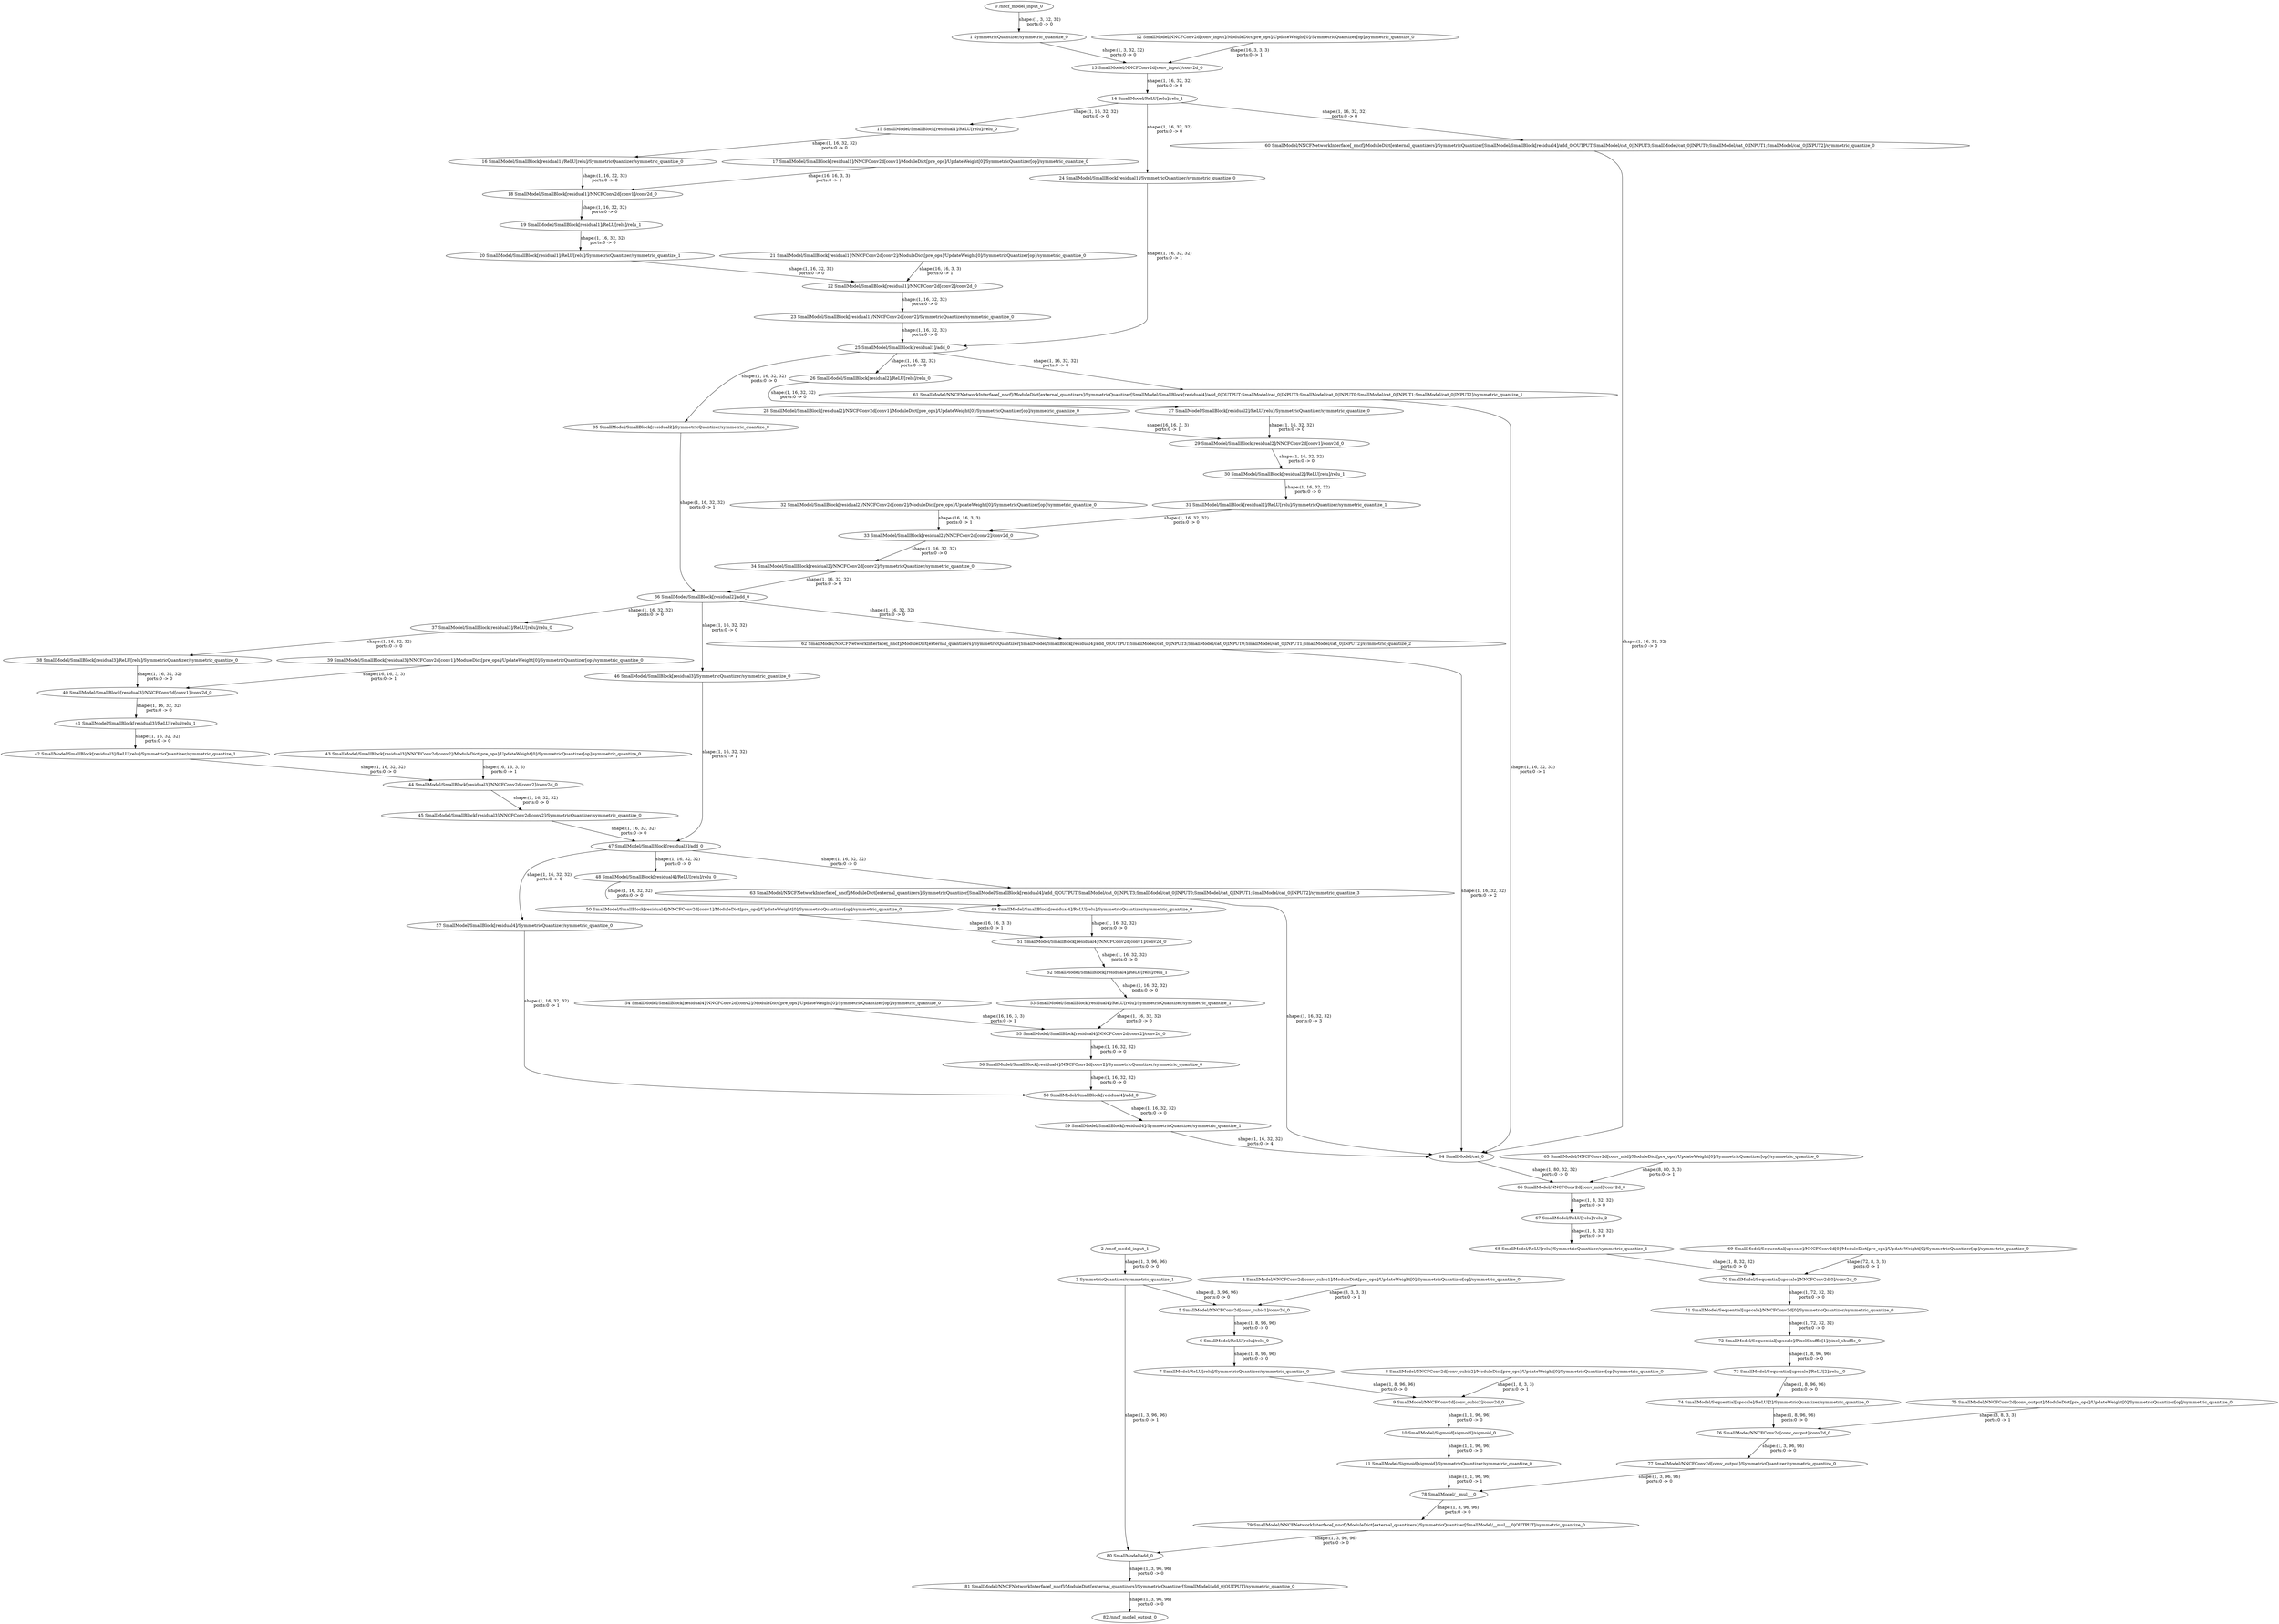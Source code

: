 strict digraph  {
"0 /nncf_model_input_0" [id=0, type=nncf_model_input];
"1 SymmetricQuantizer/symmetric_quantize_0" [id=1, type=symmetric_quantize];
"2 /nncf_model_input_1" [id=2, type=nncf_model_input];
"3 SymmetricQuantizer/symmetric_quantize_1" [id=3, type=symmetric_quantize];
"4 SmallModel/NNCFConv2d[conv_cubic1]/ModuleDict[pre_ops]/UpdateWeight[0]/SymmetricQuantizer[op]/symmetric_quantize_0" [id=4, type=symmetric_quantize];
"5 SmallModel/NNCFConv2d[conv_cubic1]/conv2d_0" [id=5, type=conv2d];
"6 SmallModel/ReLU[relu]/relu_0" [id=6, type=relu];
"7 SmallModel/ReLU[relu]/SymmetricQuantizer/symmetric_quantize_0" [id=7, type=symmetric_quantize];
"8 SmallModel/NNCFConv2d[conv_cubic2]/ModuleDict[pre_ops]/UpdateWeight[0]/SymmetricQuantizer[op]/symmetric_quantize_0" [id=8, type=symmetric_quantize];
"9 SmallModel/NNCFConv2d[conv_cubic2]/conv2d_0" [id=9, type=conv2d];
"10 SmallModel/Sigmoid[sigmoid]/sigmoid_0" [id=10, type=sigmoid];
"11 SmallModel/Sigmoid[sigmoid]/SymmetricQuantizer/symmetric_quantize_0" [id=11, type=symmetric_quantize];
"12 SmallModel/NNCFConv2d[conv_input]/ModuleDict[pre_ops]/UpdateWeight[0]/SymmetricQuantizer[op]/symmetric_quantize_0" [id=12, type=symmetric_quantize];
"13 SmallModel/NNCFConv2d[conv_input]/conv2d_0" [id=13, type=conv2d];
"14 SmallModel/ReLU[relu]/relu_1" [id=14, type=relu];
"15 SmallModel/SmallBlock[residual1]/ReLU[relu]/relu_0" [id=15, type=relu];
"16 SmallModel/SmallBlock[residual1]/ReLU[relu]/SymmetricQuantizer/symmetric_quantize_0" [id=16, type=symmetric_quantize];
"17 SmallModel/SmallBlock[residual1]/NNCFConv2d[conv1]/ModuleDict[pre_ops]/UpdateWeight[0]/SymmetricQuantizer[op]/symmetric_quantize_0" [id=17, type=symmetric_quantize];
"18 SmallModel/SmallBlock[residual1]/NNCFConv2d[conv1]/conv2d_0" [id=18, type=conv2d];
"19 SmallModel/SmallBlock[residual1]/ReLU[relu]/relu_1" [id=19, type=relu];
"20 SmallModel/SmallBlock[residual1]/ReLU[relu]/SymmetricQuantizer/symmetric_quantize_1" [id=20, type=symmetric_quantize];
"21 SmallModel/SmallBlock[residual1]/NNCFConv2d[conv2]/ModuleDict[pre_ops]/UpdateWeight[0]/SymmetricQuantizer[op]/symmetric_quantize_0" [id=21, type=symmetric_quantize];
"22 SmallModel/SmallBlock[residual1]/NNCFConv2d[conv2]/conv2d_0" [id=22, type=conv2d];
"23 SmallModel/SmallBlock[residual1]/NNCFConv2d[conv2]/SymmetricQuantizer/symmetric_quantize_0" [id=23, type=symmetric_quantize];
"24 SmallModel/SmallBlock[residual1]/SymmetricQuantizer/symmetric_quantize_0" [id=24, type=symmetric_quantize];
"25 SmallModel/SmallBlock[residual1]/add_0" [id=25, type=add];
"26 SmallModel/SmallBlock[residual2]/ReLU[relu]/relu_0" [id=26, type=relu];
"27 SmallModel/SmallBlock[residual2]/ReLU[relu]/SymmetricQuantizer/symmetric_quantize_0" [id=27, type=symmetric_quantize];
"28 SmallModel/SmallBlock[residual2]/NNCFConv2d[conv1]/ModuleDict[pre_ops]/UpdateWeight[0]/SymmetricQuantizer[op]/symmetric_quantize_0" [id=28, type=symmetric_quantize];
"29 SmallModel/SmallBlock[residual2]/NNCFConv2d[conv1]/conv2d_0" [id=29, type=conv2d];
"30 SmallModel/SmallBlock[residual2]/ReLU[relu]/relu_1" [id=30, type=relu];
"31 SmallModel/SmallBlock[residual2]/ReLU[relu]/SymmetricQuantizer/symmetric_quantize_1" [id=31, type=symmetric_quantize];
"32 SmallModel/SmallBlock[residual2]/NNCFConv2d[conv2]/ModuleDict[pre_ops]/UpdateWeight[0]/SymmetricQuantizer[op]/symmetric_quantize_0" [id=32, type=symmetric_quantize];
"33 SmallModel/SmallBlock[residual2]/NNCFConv2d[conv2]/conv2d_0" [id=33, type=conv2d];
"34 SmallModel/SmallBlock[residual2]/NNCFConv2d[conv2]/SymmetricQuantizer/symmetric_quantize_0" [id=34, type=symmetric_quantize];
"35 SmallModel/SmallBlock[residual2]/SymmetricQuantizer/symmetric_quantize_0" [id=35, type=symmetric_quantize];
"36 SmallModel/SmallBlock[residual2]/add_0" [id=36, type=add];
"37 SmallModel/SmallBlock[residual3]/ReLU[relu]/relu_0" [id=37, type=relu];
"38 SmallModel/SmallBlock[residual3]/ReLU[relu]/SymmetricQuantizer/symmetric_quantize_0" [id=38, type=symmetric_quantize];
"39 SmallModel/SmallBlock[residual3]/NNCFConv2d[conv1]/ModuleDict[pre_ops]/UpdateWeight[0]/SymmetricQuantizer[op]/symmetric_quantize_0" [id=39, type=symmetric_quantize];
"40 SmallModel/SmallBlock[residual3]/NNCFConv2d[conv1]/conv2d_0" [id=40, type=conv2d];
"41 SmallModel/SmallBlock[residual3]/ReLU[relu]/relu_1" [id=41, type=relu];
"42 SmallModel/SmallBlock[residual3]/ReLU[relu]/SymmetricQuantizer/symmetric_quantize_1" [id=42, type=symmetric_quantize];
"43 SmallModel/SmallBlock[residual3]/NNCFConv2d[conv2]/ModuleDict[pre_ops]/UpdateWeight[0]/SymmetricQuantizer[op]/symmetric_quantize_0" [id=43, type=symmetric_quantize];
"44 SmallModel/SmallBlock[residual3]/NNCFConv2d[conv2]/conv2d_0" [id=44, type=conv2d];
"45 SmallModel/SmallBlock[residual3]/NNCFConv2d[conv2]/SymmetricQuantizer/symmetric_quantize_0" [id=45, type=symmetric_quantize];
"46 SmallModel/SmallBlock[residual3]/SymmetricQuantizer/symmetric_quantize_0" [id=46, type=symmetric_quantize];
"47 SmallModel/SmallBlock[residual3]/add_0" [id=47, type=add];
"48 SmallModel/SmallBlock[residual4]/ReLU[relu]/relu_0" [id=48, type=relu];
"49 SmallModel/SmallBlock[residual4]/ReLU[relu]/SymmetricQuantizer/symmetric_quantize_0" [id=49, type=symmetric_quantize];
"50 SmallModel/SmallBlock[residual4]/NNCFConv2d[conv1]/ModuleDict[pre_ops]/UpdateWeight[0]/SymmetricQuantizer[op]/symmetric_quantize_0" [id=50, type=symmetric_quantize];
"51 SmallModel/SmallBlock[residual4]/NNCFConv2d[conv1]/conv2d_0" [id=51, type=conv2d];
"52 SmallModel/SmallBlock[residual4]/ReLU[relu]/relu_1" [id=52, type=relu];
"53 SmallModel/SmallBlock[residual4]/ReLU[relu]/SymmetricQuantizer/symmetric_quantize_1" [id=53, type=symmetric_quantize];
"54 SmallModel/SmallBlock[residual4]/NNCFConv2d[conv2]/ModuleDict[pre_ops]/UpdateWeight[0]/SymmetricQuantizer[op]/symmetric_quantize_0" [id=54, type=symmetric_quantize];
"55 SmallModel/SmallBlock[residual4]/NNCFConv2d[conv2]/conv2d_0" [id=55, type=conv2d];
"56 SmallModel/SmallBlock[residual4]/NNCFConv2d[conv2]/SymmetricQuantizer/symmetric_quantize_0" [id=56, type=symmetric_quantize];
"57 SmallModel/SmallBlock[residual4]/SymmetricQuantizer/symmetric_quantize_0" [id=57, type=symmetric_quantize];
"58 SmallModel/SmallBlock[residual4]/add_0" [id=58, type=add];
"59 SmallModel/SmallBlock[residual4]/SymmetricQuantizer/symmetric_quantize_1" [id=59, type=symmetric_quantize];
"60 SmallModel/NNCFNetworkInterface[_nncf]/ModuleDict[external_quantizers]/SymmetricQuantizer[SmallModel/SmallBlock[residual4]/add_0|OUTPUT;SmallModel/cat_0|INPUT3;SmallModel/cat_0|INPUT0;SmallModel/cat_0|INPUT1;SmallModel/cat_0|INPUT2]/symmetric_quantize_0" [id=60, type=symmetric_quantize];
"61 SmallModel/NNCFNetworkInterface[_nncf]/ModuleDict[external_quantizers]/SymmetricQuantizer[SmallModel/SmallBlock[residual4]/add_0|OUTPUT;SmallModel/cat_0|INPUT3;SmallModel/cat_0|INPUT0;SmallModel/cat_0|INPUT1;SmallModel/cat_0|INPUT2]/symmetric_quantize_1" [id=61, type=symmetric_quantize];
"62 SmallModel/NNCFNetworkInterface[_nncf]/ModuleDict[external_quantizers]/SymmetricQuantizer[SmallModel/SmallBlock[residual4]/add_0|OUTPUT;SmallModel/cat_0|INPUT3;SmallModel/cat_0|INPUT0;SmallModel/cat_0|INPUT1;SmallModel/cat_0|INPUT2]/symmetric_quantize_2" [id=62, type=symmetric_quantize];
"63 SmallModel/NNCFNetworkInterface[_nncf]/ModuleDict[external_quantizers]/SymmetricQuantizer[SmallModel/SmallBlock[residual4]/add_0|OUTPUT;SmallModel/cat_0|INPUT3;SmallModel/cat_0|INPUT0;SmallModel/cat_0|INPUT1;SmallModel/cat_0|INPUT2]/symmetric_quantize_3" [id=63, type=symmetric_quantize];
"64 SmallModel/cat_0" [id=64, type=cat];
"65 SmallModel/NNCFConv2d[conv_mid]/ModuleDict[pre_ops]/UpdateWeight[0]/SymmetricQuantizer[op]/symmetric_quantize_0" [id=65, type=symmetric_quantize];
"66 SmallModel/NNCFConv2d[conv_mid]/conv2d_0" [id=66, type=conv2d];
"67 SmallModel/ReLU[relu]/relu_2" [id=67, type=relu];
"68 SmallModel/ReLU[relu]/SymmetricQuantizer/symmetric_quantize_1" [id=68, type=symmetric_quantize];
"69 SmallModel/Sequential[upscale]/NNCFConv2d[0]/ModuleDict[pre_ops]/UpdateWeight[0]/SymmetricQuantizer[op]/symmetric_quantize_0" [id=69, type=symmetric_quantize];
"70 SmallModel/Sequential[upscale]/NNCFConv2d[0]/conv2d_0" [id=70, type=conv2d];
"71 SmallModel/Sequential[upscale]/NNCFConv2d[0]/SymmetricQuantizer/symmetric_quantize_0" [id=71, type=symmetric_quantize];
"72 SmallModel/Sequential[upscale]/PixelShuffle[1]/pixel_shuffle_0" [id=72, type=pixel_shuffle];
"73 SmallModel/Sequential[upscale]/ReLU[2]/relu__0" [id=73, type=relu_];
"74 SmallModel/Sequential[upscale]/ReLU[2]/SymmetricQuantizer/symmetric_quantize_0" [id=74, type=symmetric_quantize];
"75 SmallModel/NNCFConv2d[conv_output]/ModuleDict[pre_ops]/UpdateWeight[0]/SymmetricQuantizer[op]/symmetric_quantize_0" [id=75, type=symmetric_quantize];
"76 SmallModel/NNCFConv2d[conv_output]/conv2d_0" [id=76, type=conv2d];
"77 SmallModel/NNCFConv2d[conv_output]/SymmetricQuantizer/symmetric_quantize_0" [id=77, type=symmetric_quantize];
"78 SmallModel/__mul___0" [id=78, type=__mul__];
"79 SmallModel/NNCFNetworkInterface[_nncf]/ModuleDict[external_quantizers]/SymmetricQuantizer[SmallModel/__mul___0|OUTPUT]/symmetric_quantize_0" [id=79, type=symmetric_quantize];
"80 SmallModel/add_0" [id=80, type=add];
"81 SmallModel/NNCFNetworkInterface[_nncf]/ModuleDict[external_quantizers]/SymmetricQuantizer[SmallModel/add_0|OUTPUT]/symmetric_quantize_0" [id=81, type=symmetric_quantize];
"82 /nncf_model_output_0" [id=82, type=nncf_model_output];
"0 /nncf_model_input_0" -> "1 SymmetricQuantizer/symmetric_quantize_0"  [label="shape:(1, 3, 32, 32)\nports:0 -> 0", style=solid];
"1 SymmetricQuantizer/symmetric_quantize_0" -> "13 SmallModel/NNCFConv2d[conv_input]/conv2d_0"  [label="shape:(1, 3, 32, 32)\nports:0 -> 0", style=solid];
"2 /nncf_model_input_1" -> "3 SymmetricQuantizer/symmetric_quantize_1"  [label="shape:(1, 3, 96, 96)\nports:0 -> 0", style=solid];
"3 SymmetricQuantizer/symmetric_quantize_1" -> "5 SmallModel/NNCFConv2d[conv_cubic1]/conv2d_0"  [label="shape:(1, 3, 96, 96)\nports:0 -> 0", style=solid];
"3 SymmetricQuantizer/symmetric_quantize_1" -> "80 SmallModel/add_0"  [label="shape:(1, 3, 96, 96)\nports:0 -> 1", style=solid];
"4 SmallModel/NNCFConv2d[conv_cubic1]/ModuleDict[pre_ops]/UpdateWeight[0]/SymmetricQuantizer[op]/symmetric_quantize_0" -> "5 SmallModel/NNCFConv2d[conv_cubic1]/conv2d_0"  [label="shape:(8, 3, 3, 3)\nports:0 -> 1", style=solid];
"5 SmallModel/NNCFConv2d[conv_cubic1]/conv2d_0" -> "6 SmallModel/ReLU[relu]/relu_0"  [label="shape:(1, 8, 96, 96)\nports:0 -> 0", style=solid];
"6 SmallModel/ReLU[relu]/relu_0" -> "7 SmallModel/ReLU[relu]/SymmetricQuantizer/symmetric_quantize_0"  [label="shape:(1, 8, 96, 96)\nports:0 -> 0", style=solid];
"7 SmallModel/ReLU[relu]/SymmetricQuantizer/symmetric_quantize_0" -> "9 SmallModel/NNCFConv2d[conv_cubic2]/conv2d_0"  [label="shape:(1, 8, 96, 96)\nports:0 -> 0", style=solid];
"8 SmallModel/NNCFConv2d[conv_cubic2]/ModuleDict[pre_ops]/UpdateWeight[0]/SymmetricQuantizer[op]/symmetric_quantize_0" -> "9 SmallModel/NNCFConv2d[conv_cubic2]/conv2d_0"  [label="shape:(1, 8, 3, 3)\nports:0 -> 1", style=solid];
"9 SmallModel/NNCFConv2d[conv_cubic2]/conv2d_0" -> "10 SmallModel/Sigmoid[sigmoid]/sigmoid_0"  [label="shape:(1, 1, 96, 96)\nports:0 -> 0", style=solid];
"10 SmallModel/Sigmoid[sigmoid]/sigmoid_0" -> "11 SmallModel/Sigmoid[sigmoid]/SymmetricQuantizer/symmetric_quantize_0"  [label="shape:(1, 1, 96, 96)\nports:0 -> 0", style=solid];
"11 SmallModel/Sigmoid[sigmoid]/SymmetricQuantizer/symmetric_quantize_0" -> "78 SmallModel/__mul___0"  [label="shape:(1, 1, 96, 96)\nports:0 -> 1", style=solid];
"12 SmallModel/NNCFConv2d[conv_input]/ModuleDict[pre_ops]/UpdateWeight[0]/SymmetricQuantizer[op]/symmetric_quantize_0" -> "13 SmallModel/NNCFConv2d[conv_input]/conv2d_0"  [label="shape:(16, 3, 3, 3)\nports:0 -> 1", style=solid];
"13 SmallModel/NNCFConv2d[conv_input]/conv2d_0" -> "14 SmallModel/ReLU[relu]/relu_1"  [label="shape:(1, 16, 32, 32)\nports:0 -> 0", style=solid];
"14 SmallModel/ReLU[relu]/relu_1" -> "15 SmallModel/SmallBlock[residual1]/ReLU[relu]/relu_0"  [label="shape:(1, 16, 32, 32)\nports:0 -> 0", style=solid];
"14 SmallModel/ReLU[relu]/relu_1" -> "24 SmallModel/SmallBlock[residual1]/SymmetricQuantizer/symmetric_quantize_0"  [label="shape:(1, 16, 32, 32)\nports:0 -> 0", style=solid];
"14 SmallModel/ReLU[relu]/relu_1" -> "60 SmallModel/NNCFNetworkInterface[_nncf]/ModuleDict[external_quantizers]/SymmetricQuantizer[SmallModel/SmallBlock[residual4]/add_0|OUTPUT;SmallModel/cat_0|INPUT3;SmallModel/cat_0|INPUT0;SmallModel/cat_0|INPUT1;SmallModel/cat_0|INPUT2]/symmetric_quantize_0"  [label="shape:(1, 16, 32, 32)\nports:0 -> 0", style=solid];
"15 SmallModel/SmallBlock[residual1]/ReLU[relu]/relu_0" -> "16 SmallModel/SmallBlock[residual1]/ReLU[relu]/SymmetricQuantizer/symmetric_quantize_0"  [label="shape:(1, 16, 32, 32)\nports:0 -> 0", style=solid];
"16 SmallModel/SmallBlock[residual1]/ReLU[relu]/SymmetricQuantizer/symmetric_quantize_0" -> "18 SmallModel/SmallBlock[residual1]/NNCFConv2d[conv1]/conv2d_0"  [label="shape:(1, 16, 32, 32)\nports:0 -> 0", style=solid];
"17 SmallModel/SmallBlock[residual1]/NNCFConv2d[conv1]/ModuleDict[pre_ops]/UpdateWeight[0]/SymmetricQuantizer[op]/symmetric_quantize_0" -> "18 SmallModel/SmallBlock[residual1]/NNCFConv2d[conv1]/conv2d_0"  [label="shape:(16, 16, 3, 3)\nports:0 -> 1", style=solid];
"18 SmallModel/SmallBlock[residual1]/NNCFConv2d[conv1]/conv2d_0" -> "19 SmallModel/SmallBlock[residual1]/ReLU[relu]/relu_1"  [label="shape:(1, 16, 32, 32)\nports:0 -> 0", style=solid];
"19 SmallModel/SmallBlock[residual1]/ReLU[relu]/relu_1" -> "20 SmallModel/SmallBlock[residual1]/ReLU[relu]/SymmetricQuantizer/symmetric_quantize_1"  [label="shape:(1, 16, 32, 32)\nports:0 -> 0", style=solid];
"20 SmallModel/SmallBlock[residual1]/ReLU[relu]/SymmetricQuantizer/symmetric_quantize_1" -> "22 SmallModel/SmallBlock[residual1]/NNCFConv2d[conv2]/conv2d_0"  [label="shape:(1, 16, 32, 32)\nports:0 -> 0", style=solid];
"21 SmallModel/SmallBlock[residual1]/NNCFConv2d[conv2]/ModuleDict[pre_ops]/UpdateWeight[0]/SymmetricQuantizer[op]/symmetric_quantize_0" -> "22 SmallModel/SmallBlock[residual1]/NNCFConv2d[conv2]/conv2d_0"  [label="shape:(16, 16, 3, 3)\nports:0 -> 1", style=solid];
"22 SmallModel/SmallBlock[residual1]/NNCFConv2d[conv2]/conv2d_0" -> "23 SmallModel/SmallBlock[residual1]/NNCFConv2d[conv2]/SymmetricQuantizer/symmetric_quantize_0"  [label="shape:(1, 16, 32, 32)\nports:0 -> 0", style=solid];
"23 SmallModel/SmallBlock[residual1]/NNCFConv2d[conv2]/SymmetricQuantizer/symmetric_quantize_0" -> "25 SmallModel/SmallBlock[residual1]/add_0"  [label="shape:(1, 16, 32, 32)\nports:0 -> 0", style=solid];
"24 SmallModel/SmallBlock[residual1]/SymmetricQuantizer/symmetric_quantize_0" -> "25 SmallModel/SmallBlock[residual1]/add_0"  [label="shape:(1, 16, 32, 32)\nports:0 -> 1", style=solid];
"25 SmallModel/SmallBlock[residual1]/add_0" -> "26 SmallModel/SmallBlock[residual2]/ReLU[relu]/relu_0"  [label="shape:(1, 16, 32, 32)\nports:0 -> 0", style=solid];
"25 SmallModel/SmallBlock[residual1]/add_0" -> "35 SmallModel/SmallBlock[residual2]/SymmetricQuantizer/symmetric_quantize_0"  [label="shape:(1, 16, 32, 32)\nports:0 -> 0", style=solid];
"25 SmallModel/SmallBlock[residual1]/add_0" -> "61 SmallModel/NNCFNetworkInterface[_nncf]/ModuleDict[external_quantizers]/SymmetricQuantizer[SmallModel/SmallBlock[residual4]/add_0|OUTPUT;SmallModel/cat_0|INPUT3;SmallModel/cat_0|INPUT0;SmallModel/cat_0|INPUT1;SmallModel/cat_0|INPUT2]/symmetric_quantize_1"  [label="shape:(1, 16, 32, 32)\nports:0 -> 0", style=solid];
"26 SmallModel/SmallBlock[residual2]/ReLU[relu]/relu_0" -> "27 SmallModel/SmallBlock[residual2]/ReLU[relu]/SymmetricQuantizer/symmetric_quantize_0"  [label="shape:(1, 16, 32, 32)\nports:0 -> 0", style=solid];
"27 SmallModel/SmallBlock[residual2]/ReLU[relu]/SymmetricQuantizer/symmetric_quantize_0" -> "29 SmallModel/SmallBlock[residual2]/NNCFConv2d[conv1]/conv2d_0"  [label="shape:(1, 16, 32, 32)\nports:0 -> 0", style=solid];
"28 SmallModel/SmallBlock[residual2]/NNCFConv2d[conv1]/ModuleDict[pre_ops]/UpdateWeight[0]/SymmetricQuantizer[op]/symmetric_quantize_0" -> "29 SmallModel/SmallBlock[residual2]/NNCFConv2d[conv1]/conv2d_0"  [label="shape:(16, 16, 3, 3)\nports:0 -> 1", style=solid];
"29 SmallModel/SmallBlock[residual2]/NNCFConv2d[conv1]/conv2d_0" -> "30 SmallModel/SmallBlock[residual2]/ReLU[relu]/relu_1"  [label="shape:(1, 16, 32, 32)\nports:0 -> 0", style=solid];
"30 SmallModel/SmallBlock[residual2]/ReLU[relu]/relu_1" -> "31 SmallModel/SmallBlock[residual2]/ReLU[relu]/SymmetricQuantizer/symmetric_quantize_1"  [label="shape:(1, 16, 32, 32)\nports:0 -> 0", style=solid];
"31 SmallModel/SmallBlock[residual2]/ReLU[relu]/SymmetricQuantizer/symmetric_quantize_1" -> "33 SmallModel/SmallBlock[residual2]/NNCFConv2d[conv2]/conv2d_0"  [label="shape:(1, 16, 32, 32)\nports:0 -> 0", style=solid];
"32 SmallModel/SmallBlock[residual2]/NNCFConv2d[conv2]/ModuleDict[pre_ops]/UpdateWeight[0]/SymmetricQuantizer[op]/symmetric_quantize_0" -> "33 SmallModel/SmallBlock[residual2]/NNCFConv2d[conv2]/conv2d_0"  [label="shape:(16, 16, 3, 3)\nports:0 -> 1", style=solid];
"33 SmallModel/SmallBlock[residual2]/NNCFConv2d[conv2]/conv2d_0" -> "34 SmallModel/SmallBlock[residual2]/NNCFConv2d[conv2]/SymmetricQuantizer/symmetric_quantize_0"  [label="shape:(1, 16, 32, 32)\nports:0 -> 0", style=solid];
"34 SmallModel/SmallBlock[residual2]/NNCFConv2d[conv2]/SymmetricQuantizer/symmetric_quantize_0" -> "36 SmallModel/SmallBlock[residual2]/add_0"  [label="shape:(1, 16, 32, 32)\nports:0 -> 0", style=solid];
"35 SmallModel/SmallBlock[residual2]/SymmetricQuantizer/symmetric_quantize_0" -> "36 SmallModel/SmallBlock[residual2]/add_0"  [label="shape:(1, 16, 32, 32)\nports:0 -> 1", style=solid];
"36 SmallModel/SmallBlock[residual2]/add_0" -> "37 SmallModel/SmallBlock[residual3]/ReLU[relu]/relu_0"  [label="shape:(1, 16, 32, 32)\nports:0 -> 0", style=solid];
"36 SmallModel/SmallBlock[residual2]/add_0" -> "46 SmallModel/SmallBlock[residual3]/SymmetricQuantizer/symmetric_quantize_0"  [label="shape:(1, 16, 32, 32)\nports:0 -> 0", style=solid];
"36 SmallModel/SmallBlock[residual2]/add_0" -> "62 SmallModel/NNCFNetworkInterface[_nncf]/ModuleDict[external_quantizers]/SymmetricQuantizer[SmallModel/SmallBlock[residual4]/add_0|OUTPUT;SmallModel/cat_0|INPUT3;SmallModel/cat_0|INPUT0;SmallModel/cat_0|INPUT1;SmallModel/cat_0|INPUT2]/symmetric_quantize_2"  [label="shape:(1, 16, 32, 32)\nports:0 -> 0", style=solid];
"37 SmallModel/SmallBlock[residual3]/ReLU[relu]/relu_0" -> "38 SmallModel/SmallBlock[residual3]/ReLU[relu]/SymmetricQuantizer/symmetric_quantize_0"  [label="shape:(1, 16, 32, 32)\nports:0 -> 0", style=solid];
"38 SmallModel/SmallBlock[residual3]/ReLU[relu]/SymmetricQuantizer/symmetric_quantize_0" -> "40 SmallModel/SmallBlock[residual3]/NNCFConv2d[conv1]/conv2d_0"  [label="shape:(1, 16, 32, 32)\nports:0 -> 0", style=solid];
"39 SmallModel/SmallBlock[residual3]/NNCFConv2d[conv1]/ModuleDict[pre_ops]/UpdateWeight[0]/SymmetricQuantizer[op]/symmetric_quantize_0" -> "40 SmallModel/SmallBlock[residual3]/NNCFConv2d[conv1]/conv2d_0"  [label="shape:(16, 16, 3, 3)\nports:0 -> 1", style=solid];
"40 SmallModel/SmallBlock[residual3]/NNCFConv2d[conv1]/conv2d_0" -> "41 SmallModel/SmallBlock[residual3]/ReLU[relu]/relu_1"  [label="shape:(1, 16, 32, 32)\nports:0 -> 0", style=solid];
"41 SmallModel/SmallBlock[residual3]/ReLU[relu]/relu_1" -> "42 SmallModel/SmallBlock[residual3]/ReLU[relu]/SymmetricQuantizer/symmetric_quantize_1"  [label="shape:(1, 16, 32, 32)\nports:0 -> 0", style=solid];
"42 SmallModel/SmallBlock[residual3]/ReLU[relu]/SymmetricQuantizer/symmetric_quantize_1" -> "44 SmallModel/SmallBlock[residual3]/NNCFConv2d[conv2]/conv2d_0"  [label="shape:(1, 16, 32, 32)\nports:0 -> 0", style=solid];
"43 SmallModel/SmallBlock[residual3]/NNCFConv2d[conv2]/ModuleDict[pre_ops]/UpdateWeight[0]/SymmetricQuantizer[op]/symmetric_quantize_0" -> "44 SmallModel/SmallBlock[residual3]/NNCFConv2d[conv2]/conv2d_0"  [label="shape:(16, 16, 3, 3)\nports:0 -> 1", style=solid];
"44 SmallModel/SmallBlock[residual3]/NNCFConv2d[conv2]/conv2d_0" -> "45 SmallModel/SmallBlock[residual3]/NNCFConv2d[conv2]/SymmetricQuantizer/symmetric_quantize_0"  [label="shape:(1, 16, 32, 32)\nports:0 -> 0", style=solid];
"45 SmallModel/SmallBlock[residual3]/NNCFConv2d[conv2]/SymmetricQuantizer/symmetric_quantize_0" -> "47 SmallModel/SmallBlock[residual3]/add_0"  [label="shape:(1, 16, 32, 32)\nports:0 -> 0", style=solid];
"46 SmallModel/SmallBlock[residual3]/SymmetricQuantizer/symmetric_quantize_0" -> "47 SmallModel/SmallBlock[residual3]/add_0"  [label="shape:(1, 16, 32, 32)\nports:0 -> 1", style=solid];
"47 SmallModel/SmallBlock[residual3]/add_0" -> "48 SmallModel/SmallBlock[residual4]/ReLU[relu]/relu_0"  [label="shape:(1, 16, 32, 32)\nports:0 -> 0", style=solid];
"47 SmallModel/SmallBlock[residual3]/add_0" -> "57 SmallModel/SmallBlock[residual4]/SymmetricQuantizer/symmetric_quantize_0"  [label="shape:(1, 16, 32, 32)\nports:0 -> 0", style=solid];
"47 SmallModel/SmallBlock[residual3]/add_0" -> "63 SmallModel/NNCFNetworkInterface[_nncf]/ModuleDict[external_quantizers]/SymmetricQuantizer[SmallModel/SmallBlock[residual4]/add_0|OUTPUT;SmallModel/cat_0|INPUT3;SmallModel/cat_0|INPUT0;SmallModel/cat_0|INPUT1;SmallModel/cat_0|INPUT2]/symmetric_quantize_3"  [label="shape:(1, 16, 32, 32)\nports:0 -> 0", style=solid];
"48 SmallModel/SmallBlock[residual4]/ReLU[relu]/relu_0" -> "49 SmallModel/SmallBlock[residual4]/ReLU[relu]/SymmetricQuantizer/symmetric_quantize_0"  [label="shape:(1, 16, 32, 32)\nports:0 -> 0", style=solid];
"49 SmallModel/SmallBlock[residual4]/ReLU[relu]/SymmetricQuantizer/symmetric_quantize_0" -> "51 SmallModel/SmallBlock[residual4]/NNCFConv2d[conv1]/conv2d_0"  [label="shape:(1, 16, 32, 32)\nports:0 -> 0", style=solid];
"50 SmallModel/SmallBlock[residual4]/NNCFConv2d[conv1]/ModuleDict[pre_ops]/UpdateWeight[0]/SymmetricQuantizer[op]/symmetric_quantize_0" -> "51 SmallModel/SmallBlock[residual4]/NNCFConv2d[conv1]/conv2d_0"  [label="shape:(16, 16, 3, 3)\nports:0 -> 1", style=solid];
"51 SmallModel/SmallBlock[residual4]/NNCFConv2d[conv1]/conv2d_0" -> "52 SmallModel/SmallBlock[residual4]/ReLU[relu]/relu_1"  [label="shape:(1, 16, 32, 32)\nports:0 -> 0", style=solid];
"52 SmallModel/SmallBlock[residual4]/ReLU[relu]/relu_1" -> "53 SmallModel/SmallBlock[residual4]/ReLU[relu]/SymmetricQuantizer/symmetric_quantize_1"  [label="shape:(1, 16, 32, 32)\nports:0 -> 0", style=solid];
"53 SmallModel/SmallBlock[residual4]/ReLU[relu]/SymmetricQuantizer/symmetric_quantize_1" -> "55 SmallModel/SmallBlock[residual4]/NNCFConv2d[conv2]/conv2d_0"  [label="shape:(1, 16, 32, 32)\nports:0 -> 0", style=solid];
"54 SmallModel/SmallBlock[residual4]/NNCFConv2d[conv2]/ModuleDict[pre_ops]/UpdateWeight[0]/SymmetricQuantizer[op]/symmetric_quantize_0" -> "55 SmallModel/SmallBlock[residual4]/NNCFConv2d[conv2]/conv2d_0"  [label="shape:(16, 16, 3, 3)\nports:0 -> 1", style=solid];
"55 SmallModel/SmallBlock[residual4]/NNCFConv2d[conv2]/conv2d_0" -> "56 SmallModel/SmallBlock[residual4]/NNCFConv2d[conv2]/SymmetricQuantizer/symmetric_quantize_0"  [label="shape:(1, 16, 32, 32)\nports:0 -> 0", style=solid];
"56 SmallModel/SmallBlock[residual4]/NNCFConv2d[conv2]/SymmetricQuantizer/symmetric_quantize_0" -> "58 SmallModel/SmallBlock[residual4]/add_0"  [label="shape:(1, 16, 32, 32)\nports:0 -> 0", style=solid];
"57 SmallModel/SmallBlock[residual4]/SymmetricQuantizer/symmetric_quantize_0" -> "58 SmallModel/SmallBlock[residual4]/add_0"  [label="shape:(1, 16, 32, 32)\nports:0 -> 1", style=solid];
"58 SmallModel/SmallBlock[residual4]/add_0" -> "59 SmallModel/SmallBlock[residual4]/SymmetricQuantizer/symmetric_quantize_1"  [label="shape:(1, 16, 32, 32)\nports:0 -> 0", style=solid];
"59 SmallModel/SmallBlock[residual4]/SymmetricQuantizer/symmetric_quantize_1" -> "64 SmallModel/cat_0"  [label="shape:(1, 16, 32, 32)\nports:0 -> 4", style=solid];
"60 SmallModel/NNCFNetworkInterface[_nncf]/ModuleDict[external_quantizers]/SymmetricQuantizer[SmallModel/SmallBlock[residual4]/add_0|OUTPUT;SmallModel/cat_0|INPUT3;SmallModel/cat_0|INPUT0;SmallModel/cat_0|INPUT1;SmallModel/cat_0|INPUT2]/symmetric_quantize_0" -> "64 SmallModel/cat_0"  [label="shape:(1, 16, 32, 32)\nports:0 -> 0", style=solid];
"61 SmallModel/NNCFNetworkInterface[_nncf]/ModuleDict[external_quantizers]/SymmetricQuantizer[SmallModel/SmallBlock[residual4]/add_0|OUTPUT;SmallModel/cat_0|INPUT3;SmallModel/cat_0|INPUT0;SmallModel/cat_0|INPUT1;SmallModel/cat_0|INPUT2]/symmetric_quantize_1" -> "64 SmallModel/cat_0"  [label="shape:(1, 16, 32, 32)\nports:0 -> 1", style=solid];
"62 SmallModel/NNCFNetworkInterface[_nncf]/ModuleDict[external_quantizers]/SymmetricQuantizer[SmallModel/SmallBlock[residual4]/add_0|OUTPUT;SmallModel/cat_0|INPUT3;SmallModel/cat_0|INPUT0;SmallModel/cat_0|INPUT1;SmallModel/cat_0|INPUT2]/symmetric_quantize_2" -> "64 SmallModel/cat_0"  [label="shape:(1, 16, 32, 32)\nports:0 -> 2", style=solid];
"63 SmallModel/NNCFNetworkInterface[_nncf]/ModuleDict[external_quantizers]/SymmetricQuantizer[SmallModel/SmallBlock[residual4]/add_0|OUTPUT;SmallModel/cat_0|INPUT3;SmallModel/cat_0|INPUT0;SmallModel/cat_0|INPUT1;SmallModel/cat_0|INPUT2]/symmetric_quantize_3" -> "64 SmallModel/cat_0"  [label="shape:(1, 16, 32, 32)\nports:0 -> 3", style=solid];
"64 SmallModel/cat_0" -> "66 SmallModel/NNCFConv2d[conv_mid]/conv2d_0"  [label="shape:(1, 80, 32, 32)\nports:0 -> 0", style=solid];
"65 SmallModel/NNCFConv2d[conv_mid]/ModuleDict[pre_ops]/UpdateWeight[0]/SymmetricQuantizer[op]/symmetric_quantize_0" -> "66 SmallModel/NNCFConv2d[conv_mid]/conv2d_0"  [label="shape:(8, 80, 3, 3)\nports:0 -> 1", style=solid];
"66 SmallModel/NNCFConv2d[conv_mid]/conv2d_0" -> "67 SmallModel/ReLU[relu]/relu_2"  [label="shape:(1, 8, 32, 32)\nports:0 -> 0", style=solid];
"67 SmallModel/ReLU[relu]/relu_2" -> "68 SmallModel/ReLU[relu]/SymmetricQuantizer/symmetric_quantize_1"  [label="shape:(1, 8, 32, 32)\nports:0 -> 0", style=solid];
"68 SmallModel/ReLU[relu]/SymmetricQuantizer/symmetric_quantize_1" -> "70 SmallModel/Sequential[upscale]/NNCFConv2d[0]/conv2d_0"  [label="shape:(1, 8, 32, 32)\nports:0 -> 0", style=solid];
"69 SmallModel/Sequential[upscale]/NNCFConv2d[0]/ModuleDict[pre_ops]/UpdateWeight[0]/SymmetricQuantizer[op]/symmetric_quantize_0" -> "70 SmallModel/Sequential[upscale]/NNCFConv2d[0]/conv2d_0"  [label="shape:(72, 8, 3, 3)\nports:0 -> 1", style=solid];
"70 SmallModel/Sequential[upscale]/NNCFConv2d[0]/conv2d_0" -> "71 SmallModel/Sequential[upscale]/NNCFConv2d[0]/SymmetricQuantizer/symmetric_quantize_0"  [label="shape:(1, 72, 32, 32)\nports:0 -> 0", style=solid];
"71 SmallModel/Sequential[upscale]/NNCFConv2d[0]/SymmetricQuantizer/symmetric_quantize_0" -> "72 SmallModel/Sequential[upscale]/PixelShuffle[1]/pixel_shuffle_0"  [label="shape:(1, 72, 32, 32)\nports:0 -> 0", style=solid];
"72 SmallModel/Sequential[upscale]/PixelShuffle[1]/pixel_shuffle_0" -> "73 SmallModel/Sequential[upscale]/ReLU[2]/relu__0"  [label="shape:(1, 8, 96, 96)\nports:0 -> 0", style=solid];
"73 SmallModel/Sequential[upscale]/ReLU[2]/relu__0" -> "74 SmallModel/Sequential[upscale]/ReLU[2]/SymmetricQuantizer/symmetric_quantize_0"  [label="shape:(1, 8, 96, 96)\nports:0 -> 0", style=solid];
"74 SmallModel/Sequential[upscale]/ReLU[2]/SymmetricQuantizer/symmetric_quantize_0" -> "76 SmallModel/NNCFConv2d[conv_output]/conv2d_0"  [label="shape:(1, 8, 96, 96)\nports:0 -> 0", style=solid];
"75 SmallModel/NNCFConv2d[conv_output]/ModuleDict[pre_ops]/UpdateWeight[0]/SymmetricQuantizer[op]/symmetric_quantize_0" -> "76 SmallModel/NNCFConv2d[conv_output]/conv2d_0"  [label="shape:(3, 8, 3, 3)\nports:0 -> 1", style=solid];
"76 SmallModel/NNCFConv2d[conv_output]/conv2d_0" -> "77 SmallModel/NNCFConv2d[conv_output]/SymmetricQuantizer/symmetric_quantize_0"  [label="shape:(1, 3, 96, 96)\nports:0 -> 0", style=solid];
"77 SmallModel/NNCFConv2d[conv_output]/SymmetricQuantizer/symmetric_quantize_0" -> "78 SmallModel/__mul___0"  [label="shape:(1, 3, 96, 96)\nports:0 -> 0", style=solid];
"78 SmallModel/__mul___0" -> "79 SmallModel/NNCFNetworkInterface[_nncf]/ModuleDict[external_quantizers]/SymmetricQuantizer[SmallModel/__mul___0|OUTPUT]/symmetric_quantize_0"  [label="shape:(1, 3, 96, 96)\nports:0 -> 0", style=solid];
"79 SmallModel/NNCFNetworkInterface[_nncf]/ModuleDict[external_quantizers]/SymmetricQuantizer[SmallModel/__mul___0|OUTPUT]/symmetric_quantize_0" -> "80 SmallModel/add_0"  [label="shape:(1, 3, 96, 96)\nports:0 -> 0", style=solid];
"80 SmallModel/add_0" -> "81 SmallModel/NNCFNetworkInterface[_nncf]/ModuleDict[external_quantizers]/SymmetricQuantizer[SmallModel/add_0|OUTPUT]/symmetric_quantize_0"  [label="shape:(1, 3, 96, 96)\nports:0 -> 0", style=solid];
"81 SmallModel/NNCFNetworkInterface[_nncf]/ModuleDict[external_quantizers]/SymmetricQuantizer[SmallModel/add_0|OUTPUT]/symmetric_quantize_0" -> "82 /nncf_model_output_0"  [label="shape:(1, 3, 96, 96)\nports:0 -> 0", style=solid];
}
